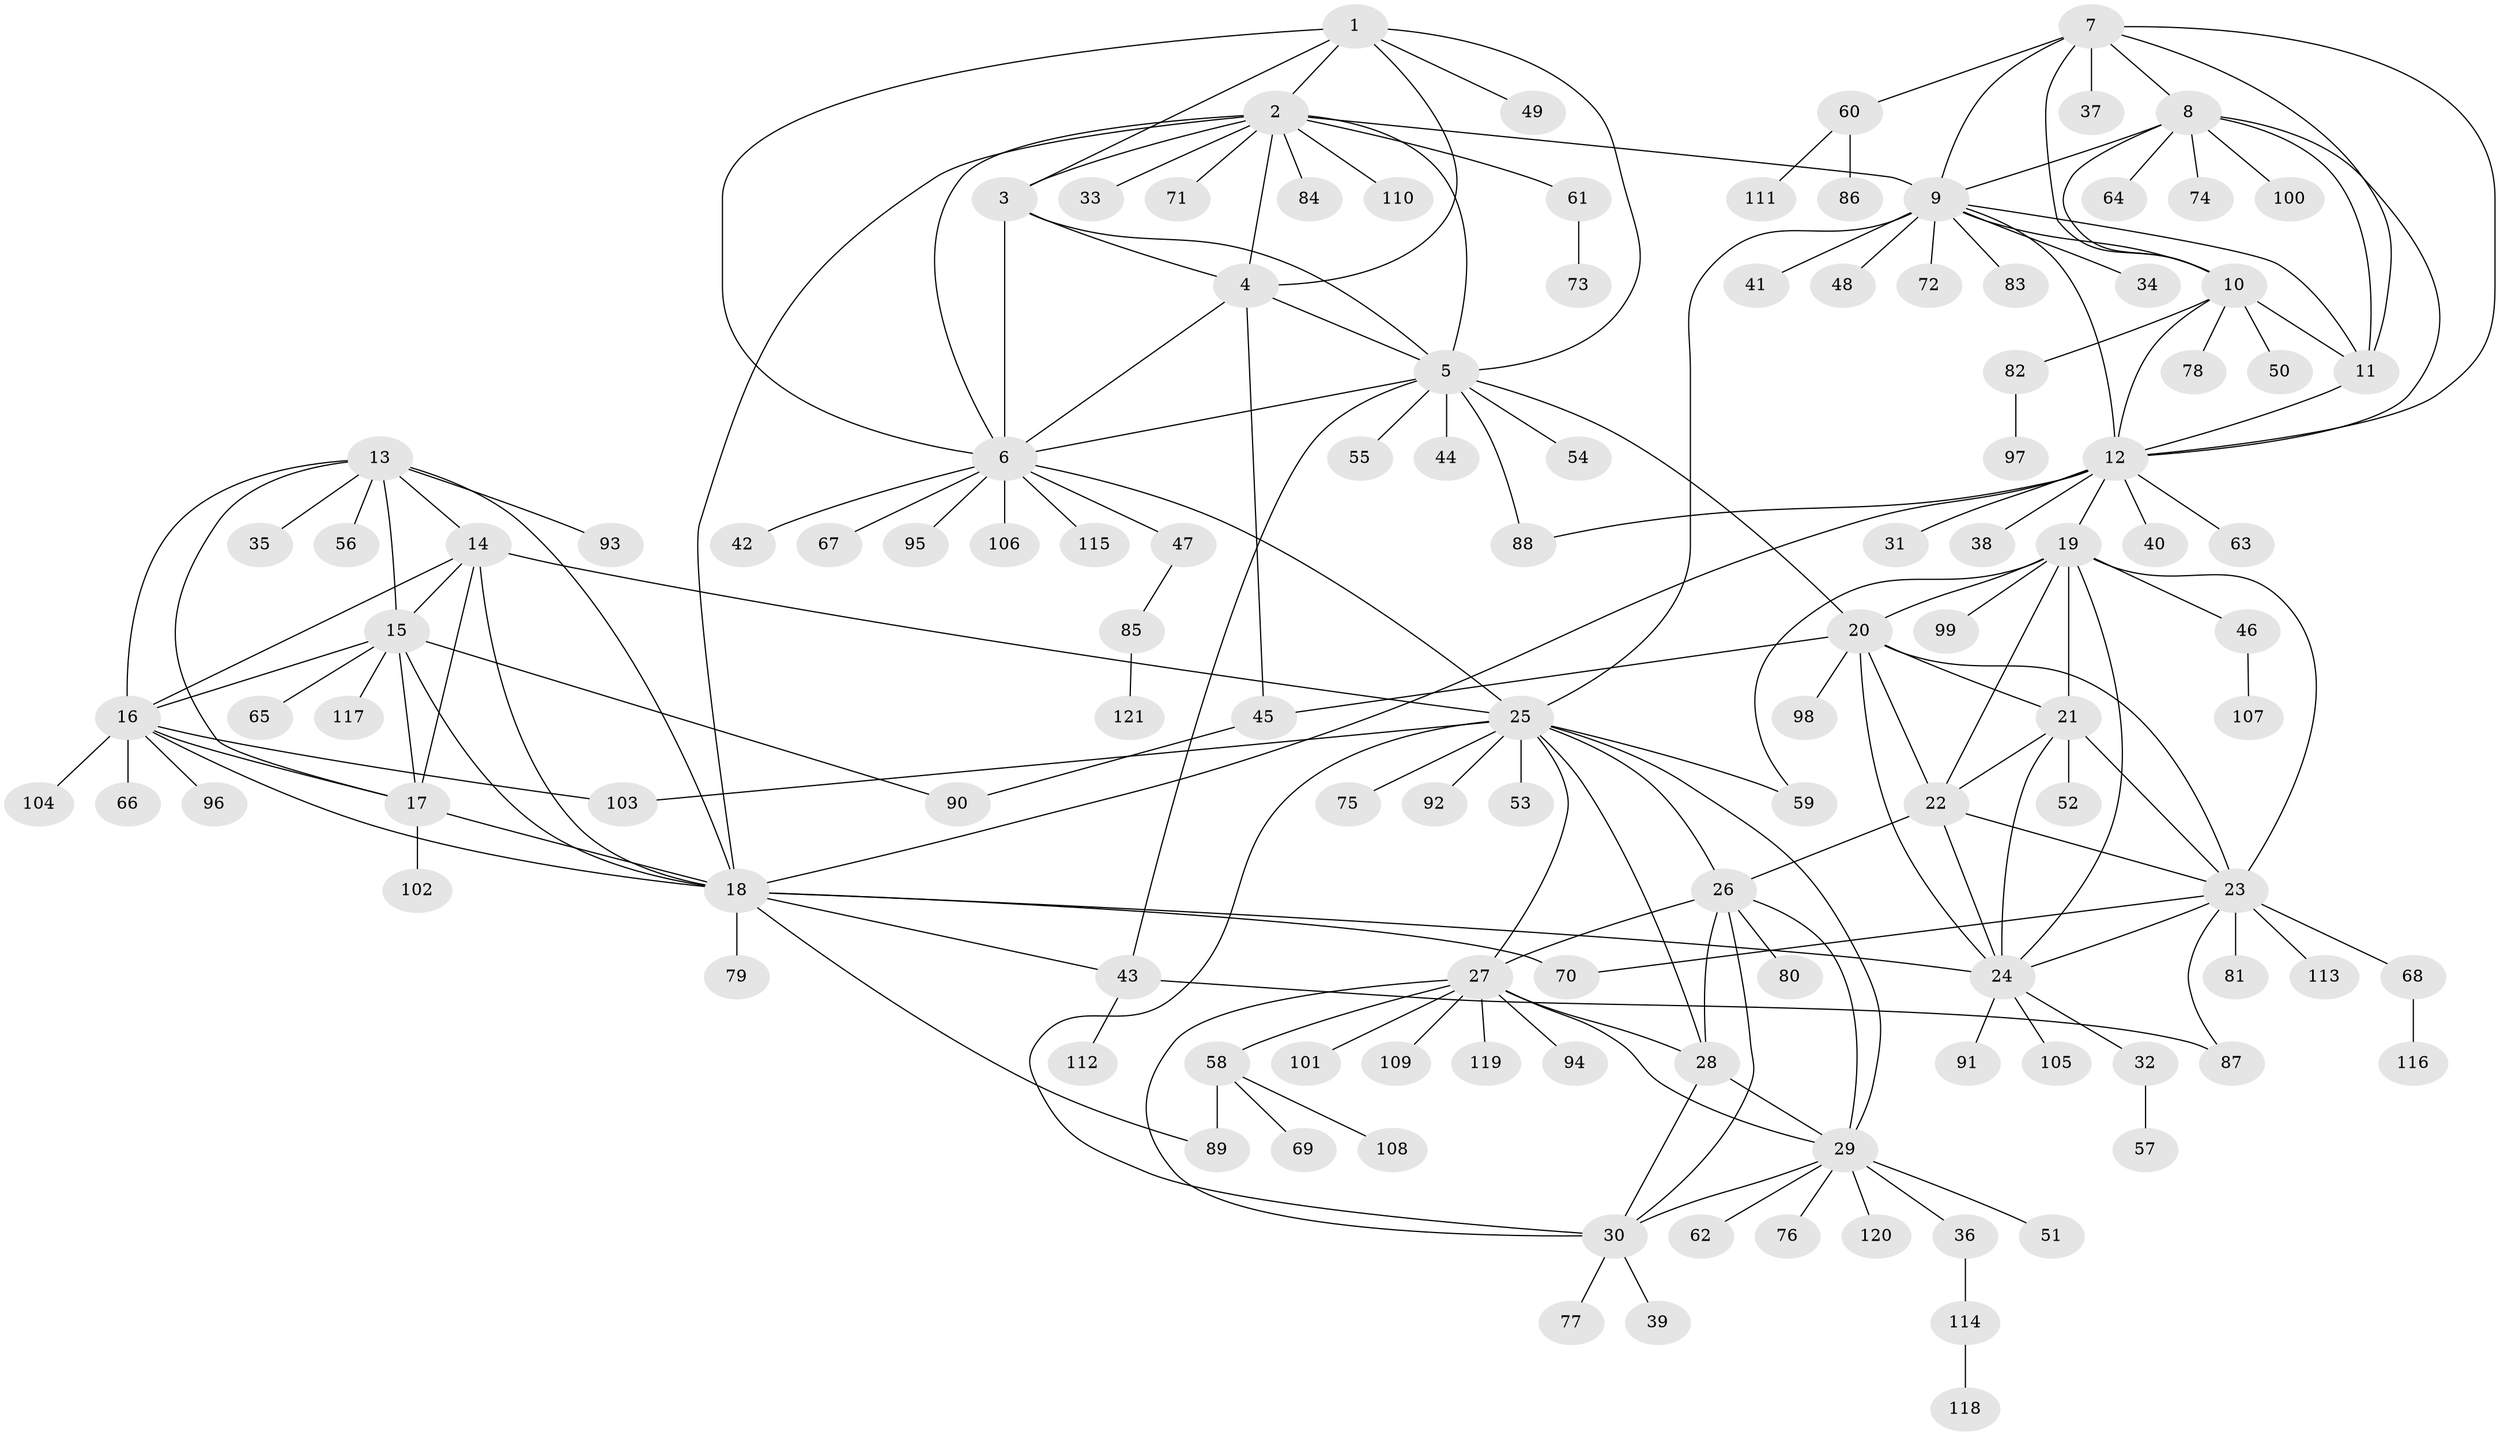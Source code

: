 // Generated by graph-tools (version 1.1) at 2025/55/03/09/25 04:55:07]
// undirected, 121 vertices, 185 edges
graph export_dot {
graph [start="1"]
  node [color=gray90,style=filled];
  1;
  2;
  3;
  4;
  5;
  6;
  7;
  8;
  9;
  10;
  11;
  12;
  13;
  14;
  15;
  16;
  17;
  18;
  19;
  20;
  21;
  22;
  23;
  24;
  25;
  26;
  27;
  28;
  29;
  30;
  31;
  32;
  33;
  34;
  35;
  36;
  37;
  38;
  39;
  40;
  41;
  42;
  43;
  44;
  45;
  46;
  47;
  48;
  49;
  50;
  51;
  52;
  53;
  54;
  55;
  56;
  57;
  58;
  59;
  60;
  61;
  62;
  63;
  64;
  65;
  66;
  67;
  68;
  69;
  70;
  71;
  72;
  73;
  74;
  75;
  76;
  77;
  78;
  79;
  80;
  81;
  82;
  83;
  84;
  85;
  86;
  87;
  88;
  89;
  90;
  91;
  92;
  93;
  94;
  95;
  96;
  97;
  98;
  99;
  100;
  101;
  102;
  103;
  104;
  105;
  106;
  107;
  108;
  109;
  110;
  111;
  112;
  113;
  114;
  115;
  116;
  117;
  118;
  119;
  120;
  121;
  1 -- 2;
  1 -- 3;
  1 -- 4;
  1 -- 5;
  1 -- 6;
  1 -- 49;
  2 -- 3;
  2 -- 4;
  2 -- 5;
  2 -- 6;
  2 -- 9;
  2 -- 18;
  2 -- 33;
  2 -- 61;
  2 -- 71;
  2 -- 84;
  2 -- 110;
  3 -- 4;
  3 -- 5;
  3 -- 6;
  4 -- 5;
  4 -- 6;
  4 -- 45;
  5 -- 6;
  5 -- 20;
  5 -- 43;
  5 -- 44;
  5 -- 54;
  5 -- 55;
  5 -- 88;
  6 -- 25;
  6 -- 42;
  6 -- 47;
  6 -- 67;
  6 -- 95;
  6 -- 106;
  6 -- 115;
  7 -- 8;
  7 -- 9;
  7 -- 10;
  7 -- 11;
  7 -- 12;
  7 -- 37;
  7 -- 60;
  8 -- 9;
  8 -- 10;
  8 -- 11;
  8 -- 12;
  8 -- 64;
  8 -- 74;
  8 -- 100;
  9 -- 10;
  9 -- 11;
  9 -- 12;
  9 -- 25;
  9 -- 34;
  9 -- 41;
  9 -- 48;
  9 -- 72;
  9 -- 83;
  10 -- 11;
  10 -- 12;
  10 -- 50;
  10 -- 78;
  10 -- 82;
  11 -- 12;
  12 -- 18;
  12 -- 19;
  12 -- 31;
  12 -- 38;
  12 -- 40;
  12 -- 63;
  12 -- 88;
  13 -- 14;
  13 -- 15;
  13 -- 16;
  13 -- 17;
  13 -- 18;
  13 -- 35;
  13 -- 56;
  13 -- 93;
  14 -- 15;
  14 -- 16;
  14 -- 17;
  14 -- 18;
  14 -- 25;
  15 -- 16;
  15 -- 17;
  15 -- 18;
  15 -- 65;
  15 -- 90;
  15 -- 117;
  16 -- 17;
  16 -- 18;
  16 -- 66;
  16 -- 96;
  16 -- 103;
  16 -- 104;
  17 -- 18;
  17 -- 102;
  18 -- 24;
  18 -- 43;
  18 -- 70;
  18 -- 79;
  18 -- 89;
  19 -- 20;
  19 -- 21;
  19 -- 22;
  19 -- 23;
  19 -- 24;
  19 -- 46;
  19 -- 59;
  19 -- 99;
  20 -- 21;
  20 -- 22;
  20 -- 23;
  20 -- 24;
  20 -- 45;
  20 -- 98;
  21 -- 22;
  21 -- 23;
  21 -- 24;
  21 -- 52;
  22 -- 23;
  22 -- 24;
  22 -- 26;
  23 -- 24;
  23 -- 68;
  23 -- 70;
  23 -- 81;
  23 -- 87;
  23 -- 113;
  24 -- 32;
  24 -- 91;
  24 -- 105;
  25 -- 26;
  25 -- 27;
  25 -- 28;
  25 -- 29;
  25 -- 30;
  25 -- 53;
  25 -- 59;
  25 -- 75;
  25 -- 92;
  25 -- 103;
  26 -- 27;
  26 -- 28;
  26 -- 29;
  26 -- 30;
  26 -- 80;
  27 -- 28;
  27 -- 29;
  27 -- 30;
  27 -- 58;
  27 -- 94;
  27 -- 101;
  27 -- 109;
  27 -- 119;
  28 -- 29;
  28 -- 30;
  29 -- 30;
  29 -- 36;
  29 -- 51;
  29 -- 62;
  29 -- 76;
  29 -- 120;
  30 -- 39;
  30 -- 77;
  32 -- 57;
  36 -- 114;
  43 -- 87;
  43 -- 112;
  45 -- 90;
  46 -- 107;
  47 -- 85;
  58 -- 69;
  58 -- 89;
  58 -- 108;
  60 -- 86;
  60 -- 111;
  61 -- 73;
  68 -- 116;
  82 -- 97;
  85 -- 121;
  114 -- 118;
}
